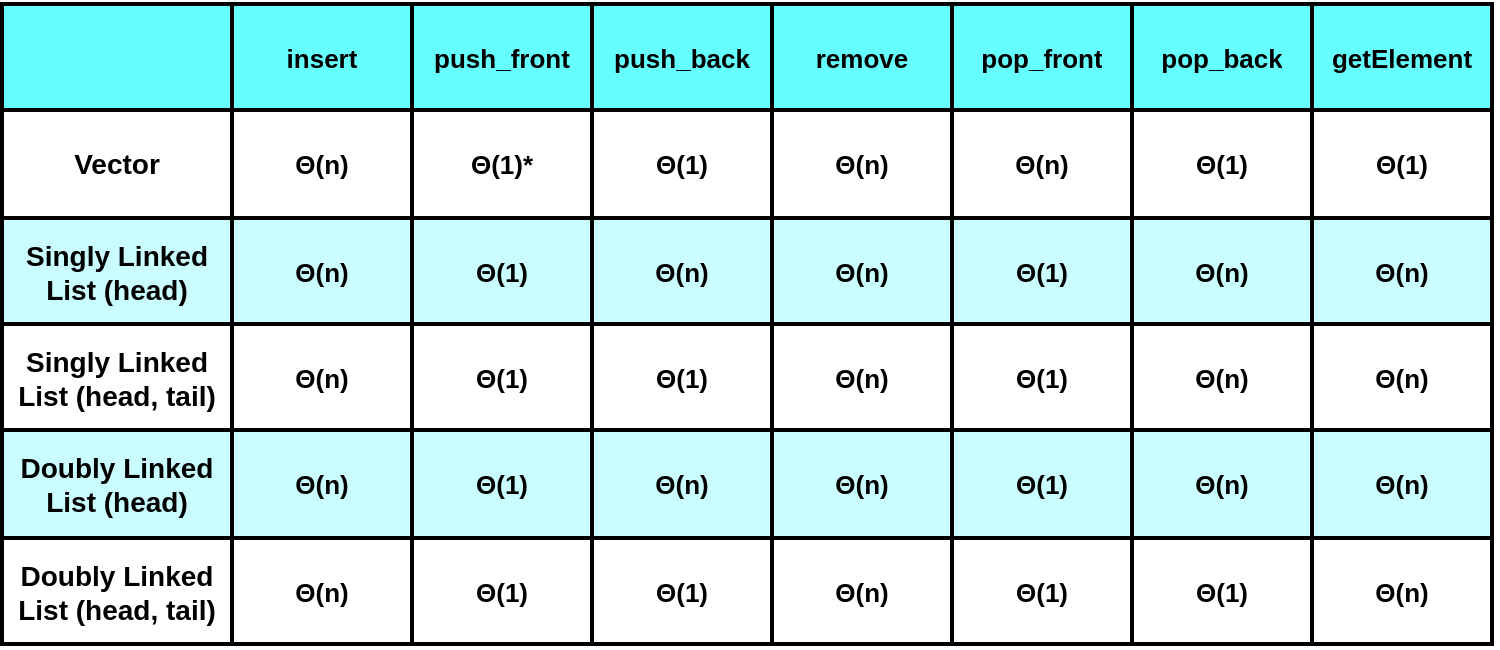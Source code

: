 <mxfile>
    <diagram id="EQwPjUYLHKWZq_4sfKHj" name="Page-1">
        <mxGraphModel dx="816" dy="499" grid="1" gridSize="10" guides="1" tooltips="1" connect="1" arrows="1" fold="1" page="1" pageScale="1" pageWidth="850" pageHeight="1100" background="#ffffff" math="0" shadow="0">
            <root>
                <mxCell id="0"/>
                <mxCell id="1" parent="0"/>
                <mxCell id="19" value="" style="shape=table;html=1;whiteSpace=wrap;startSize=0;container=1;collapsible=0;childLayout=tableLayout;strokeColor=#000000;strokeWidth=2;fillColor=#FFFFFF;fontColor=#000000;fontSize=13;fontStyle=1;verticalAlign=middle;" parent="1" vertex="1">
                    <mxGeometry x="405" y="40" width="270" height="160" as="geometry"/>
                </mxCell>
                <mxCell id="20" value="" style="shape=tableRow;horizontal=0;startSize=0;swimlaneHead=0;swimlaneBody=0;top=0;left=0;bottom=0;right=0;collapsible=0;dropTarget=0;fillColor=none;points=[[0,0.5],[1,0.5]];portConstraint=eastwest;strokeColor=#000000;strokeWidth=2;fontColor=#000000;fontSize=13;fontStyle=1;verticalAlign=middle;" parent="19" vertex="1">
                    <mxGeometry width="270" height="53" as="geometry"/>
                </mxCell>
                <mxCell id="21" value="remove" style="shape=partialRectangle;html=1;whiteSpace=wrap;connectable=0;fillColor=#66FFFF;top=0;left=0;bottom=0;right=0;overflow=hidden;strokeColor=#66FFFF;strokeWidth=2;fontColor=#000000;fontSize=13;fontStyle=1;verticalAlign=middle;" parent="20" vertex="1">
                    <mxGeometry width="90" height="53" as="geometry">
                        <mxRectangle width="90" height="53" as="alternateBounds"/>
                    </mxGeometry>
                </mxCell>
                <mxCell id="22" value="pop_front" style="shape=partialRectangle;html=1;whiteSpace=wrap;connectable=0;fillColor=#66FFFF;top=0;left=0;bottom=0;right=0;overflow=hidden;strokeColor=#000000;strokeWidth=2;fontColor=#000000;fontSize=13;fontStyle=1;verticalAlign=middle;" parent="20" vertex="1">
                    <mxGeometry x="90" width="90" height="53" as="geometry">
                        <mxRectangle width="90" height="53" as="alternateBounds"/>
                    </mxGeometry>
                </mxCell>
                <mxCell id="23" value="pop_back" style="shape=partialRectangle;html=1;whiteSpace=wrap;connectable=0;fillColor=#66FFFF;top=0;left=0;bottom=0;right=0;overflow=hidden;strokeColor=#000000;strokeWidth=3;fontColor=#000000;fontSize=13;fontStyle=1;verticalAlign=middle;fillStyle=auto;perimeterSpacing=1;labelBorderColor=none;" parent="20" vertex="1">
                    <mxGeometry x="180" width="90" height="53" as="geometry">
                        <mxRectangle width="90" height="53" as="alternateBounds"/>
                    </mxGeometry>
                </mxCell>
                <mxCell id="24" value="" style="shape=tableRow;horizontal=0;startSize=0;swimlaneHead=0;swimlaneBody=0;top=0;left=0;bottom=0;right=0;collapsible=0;dropTarget=0;fillColor=none;points=[[0,0.5],[1,0.5]];portConstraint=eastwest;strokeColor=#000000;strokeWidth=2;fontColor=#000000;fontSize=13;fontStyle=1;verticalAlign=middle;" parent="19" vertex="1">
                    <mxGeometry y="53" width="270" height="54" as="geometry"/>
                </mxCell>
                <mxCell id="25" value="Θ(n)" style="shape=partialRectangle;html=1;whiteSpace=wrap;connectable=0;fillColor=none;top=0;left=0;bottom=0;right=0;overflow=hidden;strokeColor=#000000;strokeWidth=2;fontColor=#000000;fontSize=13;fontStyle=1;verticalAlign=middle;" parent="24" vertex="1">
                    <mxGeometry width="90" height="54" as="geometry">
                        <mxRectangle width="90" height="54" as="alternateBounds"/>
                    </mxGeometry>
                </mxCell>
                <mxCell id="26" value="Θ(n)" style="shape=partialRectangle;html=1;whiteSpace=wrap;connectable=0;fillColor=none;top=0;left=0;bottom=0;right=0;overflow=hidden;strokeColor=#000000;strokeWidth=2;fontColor=#000000;fontSize=13;fontStyle=1;verticalAlign=middle;" parent="24" vertex="1">
                    <mxGeometry x="90" width="90" height="54" as="geometry">
                        <mxRectangle width="90" height="54" as="alternateBounds"/>
                    </mxGeometry>
                </mxCell>
                <mxCell id="27" value="Θ(1)" style="shape=partialRectangle;html=1;whiteSpace=wrap;connectable=0;fillColor=none;top=0;left=0;bottom=0;right=0;overflow=hidden;strokeColor=#000000;strokeWidth=2;fontColor=#000000;fontSize=13;fontStyle=1;verticalAlign=middle;" parent="24" vertex="1">
                    <mxGeometry x="180" width="90" height="54" as="geometry">
                        <mxRectangle width="90" height="54" as="alternateBounds"/>
                    </mxGeometry>
                </mxCell>
                <mxCell id="28" value="" style="shape=tableRow;horizontal=0;startSize=0;swimlaneHead=0;swimlaneBody=0;top=0;left=0;bottom=0;right=0;collapsible=0;dropTarget=0;fillColor=none;points=[[0,0.5],[1,0.5]];portConstraint=eastwest;strokeColor=#000000;strokeWidth=2;fontColor=#000000;fontSize=13;fontStyle=1;verticalAlign=middle;" parent="19" vertex="1">
                    <mxGeometry y="107" width="270" height="53" as="geometry"/>
                </mxCell>
                <mxCell id="29" value="Θ(n)" style="shape=partialRectangle;html=1;whiteSpace=wrap;connectable=0;fillColor=#C9FDFF;top=0;left=0;bottom=0;right=0;overflow=hidden;strokeColor=#000000;strokeWidth=2;fontColor=#000000;fontSize=13;fontStyle=1;verticalAlign=middle;" parent="28" vertex="1">
                    <mxGeometry width="90" height="53" as="geometry">
                        <mxRectangle width="90" height="53" as="alternateBounds"/>
                    </mxGeometry>
                </mxCell>
                <mxCell id="30" value="Θ(1)" style="shape=partialRectangle;html=1;whiteSpace=wrap;connectable=0;fillColor=#C9FDFF;top=0;left=0;bottom=0;right=0;overflow=hidden;strokeColor=#000000;strokeWidth=2;fontColor=#000000;fontSize=13;fontStyle=1;verticalAlign=middle;" parent="28" vertex="1">
                    <mxGeometry x="90" width="90" height="53" as="geometry">
                        <mxRectangle width="90" height="53" as="alternateBounds"/>
                    </mxGeometry>
                </mxCell>
                <mxCell id="31" value="Θ(n)" style="shape=partialRectangle;html=1;whiteSpace=wrap;connectable=0;fillColor=#C9FDFF;top=0;left=0;bottom=0;right=0;overflow=hidden;pointerEvents=1;strokeColor=#000000;strokeWidth=2;fontColor=#000000;fontSize=13;fontStyle=1;verticalAlign=middle;" parent="28" vertex="1">
                    <mxGeometry x="180" width="90" height="53" as="geometry">
                        <mxRectangle width="90" height="53" as="alternateBounds"/>
                    </mxGeometry>
                </mxCell>
                <mxCell id="35" value="getElement" style="rounded=0;whiteSpace=wrap;html=1;strokeColor=#000000;strokeWidth=2;fillColor=#66FFFF;fontColor=#000000;fontSize=13;fontStyle=1;verticalAlign=middle;" parent="1" vertex="1">
                    <mxGeometry x="675" y="40" width="90" height="53" as="geometry"/>
                </mxCell>
                <mxCell id="36" value="Θ(1)" style="rounded=0;whiteSpace=wrap;html=1;strokeColor=#000000;strokeWidth=2;fillColor=#FFFFFF;fontColor=#000000;fontSize=13;fontStyle=1;verticalAlign=middle;" parent="1" vertex="1">
                    <mxGeometry x="675" y="93" width="90" height="54" as="geometry"/>
                </mxCell>
                <mxCell id="37" value="Θ(n)" style="rounded=0;whiteSpace=wrap;html=1;strokeColor=#000000;strokeWidth=2;fillColor=#C9FDFF;fontColor=#000000;fontSize=13;fontStyle=1;verticalAlign=middle;" parent="1" vertex="1">
                    <mxGeometry x="675" y="147" width="90" height="53" as="geometry"/>
                </mxCell>
                <mxCell id="39" value="" style="shape=table;html=1;whiteSpace=wrap;startSize=0;container=1;collapsible=0;childLayout=tableLayout;strokeColor=#000000;strokeWidth=2;fillColor=#FFFFFF;fontColor=#000000;fontSize=13;fontStyle=1;verticalAlign=middle;" parent="1" vertex="1">
                    <mxGeometry x="135" y="40" width="270" height="160" as="geometry"/>
                </mxCell>
                <mxCell id="40" value="" style="shape=tableRow;horizontal=0;startSize=0;swimlaneHead=0;swimlaneBody=0;top=0;left=0;bottom=0;right=0;collapsible=0;dropTarget=0;fillColor=none;points=[[0,0.5],[1,0.5]];portConstraint=eastwest;strokeColor=#000000;strokeWidth=2;fontColor=#000000;fontSize=13;fontStyle=1;verticalAlign=middle;" parent="39" vertex="1">
                    <mxGeometry width="270" height="53" as="geometry"/>
                </mxCell>
                <mxCell id="41" value="insert" style="shape=partialRectangle;html=1;whiteSpace=wrap;connectable=0;fillColor=#66FFFF;top=0;left=0;bottom=0;right=0;overflow=hidden;strokeColor=#000000;strokeWidth=2;fontColor=#000000;fontSize=13;fontStyle=1;verticalAlign=middle;" parent="40" vertex="1">
                    <mxGeometry width="90" height="53" as="geometry">
                        <mxRectangle width="90" height="53" as="alternateBounds"/>
                    </mxGeometry>
                </mxCell>
                <mxCell id="42" value="push_front" style="shape=partialRectangle;html=1;whiteSpace=wrap;connectable=0;fillColor=#66FFFF;top=0;left=0;bottom=0;right=0;overflow=hidden;strokeColor=#000000;strokeWidth=2;fontColor=#000000;fontSize=13;fontStyle=1;verticalAlign=middle;" parent="40" vertex="1">
                    <mxGeometry x="90" width="90" height="53" as="geometry">
                        <mxRectangle width="90" height="53" as="alternateBounds"/>
                    </mxGeometry>
                </mxCell>
                <mxCell id="43" value="push_back" style="shape=partialRectangle;html=1;whiteSpace=wrap;connectable=0;fillColor=#66FFFF;top=0;left=0;bottom=0;right=0;overflow=hidden;strokeColor=#000000;strokeWidth=2;fontColor=#000000;fontSize=13;fontStyle=1;verticalAlign=middle;" parent="40" vertex="1">
                    <mxGeometry x="180" width="90" height="53" as="geometry">
                        <mxRectangle width="90" height="53" as="alternateBounds"/>
                    </mxGeometry>
                </mxCell>
                <mxCell id="44" value="" style="shape=tableRow;horizontal=0;startSize=0;swimlaneHead=0;swimlaneBody=0;top=0;left=0;bottom=0;right=0;collapsible=0;dropTarget=0;fillColor=none;points=[[0,0.5],[1,0.5]];portConstraint=eastwest;strokeColor=#000000;strokeWidth=2;fontColor=#000000;fontSize=13;fontStyle=1;verticalAlign=middle;" parent="39" vertex="1">
                    <mxGeometry y="53" width="270" height="54" as="geometry"/>
                </mxCell>
                <mxCell id="45" value="Θ(n)" style="shape=partialRectangle;html=1;whiteSpace=wrap;connectable=0;fillColor=none;top=0;left=0;bottom=0;right=0;overflow=hidden;strokeColor=#000000;strokeWidth=2;fontColor=#000000;fontSize=13;fontStyle=1;verticalAlign=middle;" parent="44" vertex="1">
                    <mxGeometry width="90" height="54" as="geometry">
                        <mxRectangle width="90" height="54" as="alternateBounds"/>
                    </mxGeometry>
                </mxCell>
                <mxCell id="46" value="Θ(1)*" style="shape=partialRectangle;html=1;whiteSpace=wrap;connectable=0;fillColor=none;top=0;left=0;bottom=0;right=0;overflow=hidden;strokeColor=#000000;strokeWidth=2;fontColor=#000000;fontSize=13;fontStyle=1;verticalAlign=middle;" parent="44" vertex="1">
                    <mxGeometry x="90" width="90" height="54" as="geometry">
                        <mxRectangle width="90" height="54" as="alternateBounds"/>
                    </mxGeometry>
                </mxCell>
                <mxCell id="47" value="Θ(1)" style="shape=partialRectangle;html=1;whiteSpace=wrap;connectable=0;fillColor=none;top=0;left=0;bottom=0;right=0;overflow=hidden;strokeColor=#000000;strokeWidth=2;fontColor=#000000;fontSize=13;fontStyle=1;verticalAlign=middle;" parent="44" vertex="1">
                    <mxGeometry x="180" width="90" height="54" as="geometry">
                        <mxRectangle width="90" height="54" as="alternateBounds"/>
                    </mxGeometry>
                </mxCell>
                <mxCell id="48" value="" style="shape=tableRow;horizontal=0;startSize=0;swimlaneHead=0;swimlaneBody=0;top=0;left=0;bottom=0;right=0;collapsible=0;dropTarget=0;fillColor=#C9FDFF;points=[[0,0.5],[1,0.5]];portConstraint=eastwest;strokeColor=#000000;strokeWidth=2;fontColor=#000000;fontSize=13;fontStyle=1;verticalAlign=middle;" parent="39" vertex="1">
                    <mxGeometry y="107" width="270" height="53" as="geometry"/>
                </mxCell>
                <mxCell id="49" value="Θ(n)" style="shape=partialRectangle;html=1;whiteSpace=wrap;connectable=0;fillColor=#C9FDFF;top=0;left=0;bottom=0;right=0;overflow=hidden;strokeColor=#000000;strokeWidth=2;fontColor=#000000;fontSize=13;fontStyle=1;verticalAlign=middle;" parent="48" vertex="1">
                    <mxGeometry width="90" height="53" as="geometry">
                        <mxRectangle width="90" height="53" as="alternateBounds"/>
                    </mxGeometry>
                </mxCell>
                <mxCell id="50" value="Θ(1)" style="shape=partialRectangle;html=1;whiteSpace=wrap;connectable=0;fillColor=#C9FDFF;top=0;left=0;bottom=0;right=0;overflow=hidden;strokeColor=#000000;strokeWidth=2;fontColor=#000000;fontSize=13;fontStyle=1;verticalAlign=middle;" parent="48" vertex="1">
                    <mxGeometry x="90" width="90" height="53" as="geometry">
                        <mxRectangle width="90" height="53" as="alternateBounds"/>
                    </mxGeometry>
                </mxCell>
                <mxCell id="51" value="Θ(n)" style="shape=partialRectangle;html=1;whiteSpace=wrap;connectable=0;fillColor=none;top=0;left=0;bottom=0;right=0;overflow=hidden;pointerEvents=1;strokeColor=#000000;strokeWidth=2;fontColor=#000000;fontSize=13;fontStyle=1;verticalAlign=middle;" parent="48" vertex="1">
                    <mxGeometry x="180" width="90" height="53" as="geometry">
                        <mxRectangle width="90" height="53" as="alternateBounds"/>
                    </mxGeometry>
                </mxCell>
                <mxCell id="68" value="Vector" style="rounded=0;whiteSpace=wrap;html=1;strokeColor=#000000;strokeWidth=2;fillColor=#FFFFFF;fontColor=#000000;fontSize=14;fontStyle=1" parent="1" vertex="1">
                    <mxGeometry x="20" y="93" width="115" height="54" as="geometry"/>
                </mxCell>
                <mxCell id="69" value="Singly Linked List (head)" style="rounded=0;whiteSpace=wrap;html=1;strokeColor=#000000;strokeWidth=2;fillColor=#C9FDFF;fontColor=#000000;fontSize=14;fontStyle=1" parent="1" vertex="1">
                    <mxGeometry x="20" y="147" width="115" height="53" as="geometry"/>
                </mxCell>
                <mxCell id="71" value="" style="rounded=0;whiteSpace=wrap;html=1;strokeColor=#000000;strokeWidth=2;fillColor=#66FFFF;fontColor=#000000;fontSize=14;fontStyle=1" parent="1" vertex="1">
                    <mxGeometry x="20" y="40" width="115" height="53" as="geometry"/>
                </mxCell>
                <mxCell id="72" value="" style="shape=table;html=1;whiteSpace=wrap;startSize=0;container=1;collapsible=0;childLayout=tableLayout;strokeColor=#000000;strokeWidth=2;fillColor=#FFFFFF;fontColor=#000000;fontSize=13;fontStyle=1;verticalAlign=middle;" parent="1" vertex="1">
                    <mxGeometry x="135" y="200" width="270" height="160" as="geometry"/>
                </mxCell>
                <mxCell id="73" value="" style="shape=tableRow;horizontal=0;startSize=0;swimlaneHead=0;swimlaneBody=0;top=0;left=0;bottom=0;right=0;collapsible=0;dropTarget=0;fillColor=none;points=[[0,0.5],[1,0.5]];portConstraint=eastwest;strokeColor=#000000;strokeWidth=2;fontColor=#000000;fontSize=13;fontStyle=1;verticalAlign=middle;" parent="72" vertex="1">
                    <mxGeometry width="270" height="53" as="geometry"/>
                </mxCell>
                <mxCell id="74" value="Θ(n)" style="shape=partialRectangle;html=1;whiteSpace=wrap;connectable=0;fillColor=none;top=0;left=0;bottom=0;right=0;overflow=hidden;strokeColor=#000000;strokeWidth=2;fontColor=#000000;fontSize=13;fontStyle=1;verticalAlign=middle;" parent="73" vertex="1">
                    <mxGeometry width="90" height="53" as="geometry">
                        <mxRectangle width="90" height="53" as="alternateBounds"/>
                    </mxGeometry>
                </mxCell>
                <mxCell id="75" value="Θ(1)" style="shape=partialRectangle;html=1;whiteSpace=wrap;connectable=0;fillColor=none;top=0;left=0;bottom=0;right=0;overflow=hidden;strokeColor=#000000;strokeWidth=2;fontColor=#000000;fontSize=13;fontStyle=1;verticalAlign=middle;" parent="73" vertex="1">
                    <mxGeometry x="90" width="90" height="53" as="geometry">
                        <mxRectangle width="90" height="53" as="alternateBounds"/>
                    </mxGeometry>
                </mxCell>
                <mxCell id="76" value="Θ(1)" style="shape=partialRectangle;html=1;whiteSpace=wrap;connectable=0;fillColor=none;top=0;left=0;bottom=0;right=0;overflow=hidden;strokeColor=#000000;strokeWidth=2;fontColor=#000000;fontSize=13;fontStyle=1;verticalAlign=middle;" parent="73" vertex="1">
                    <mxGeometry x="180" width="90" height="53" as="geometry">
                        <mxRectangle width="90" height="53" as="alternateBounds"/>
                    </mxGeometry>
                </mxCell>
                <mxCell id="77" value="" style="shape=tableRow;horizontal=0;startSize=0;swimlaneHead=0;swimlaneBody=0;top=0;left=0;bottom=0;right=0;collapsible=0;dropTarget=0;fillColor=none;points=[[0,0.5],[1,0.5]];portConstraint=eastwest;strokeColor=#000000;strokeWidth=2;fontColor=#000000;fontSize=13;fontStyle=1;verticalAlign=middle;" parent="72" vertex="1">
                    <mxGeometry y="53" width="270" height="54" as="geometry"/>
                </mxCell>
                <mxCell id="78" value="Θ(n)" style="shape=partialRectangle;html=1;whiteSpace=wrap;connectable=0;fillColor=#C9FDFF;top=0;left=0;bottom=0;right=0;overflow=hidden;strokeColor=#000000;strokeWidth=2;fontColor=#000000;fontSize=13;fontStyle=1;verticalAlign=middle;" parent="77" vertex="1">
                    <mxGeometry width="90" height="54" as="geometry">
                        <mxRectangle width="90" height="54" as="alternateBounds"/>
                    </mxGeometry>
                </mxCell>
                <mxCell id="79" value="Θ(1)" style="shape=partialRectangle;html=1;whiteSpace=wrap;connectable=0;fillColor=#C9FDFF;top=0;left=0;bottom=0;right=0;overflow=hidden;strokeColor=#000000;strokeWidth=2;fontColor=#000000;fontSize=13;fontStyle=1;verticalAlign=middle;" parent="77" vertex="1">
                    <mxGeometry x="90" width="90" height="54" as="geometry">
                        <mxRectangle width="90" height="54" as="alternateBounds"/>
                    </mxGeometry>
                </mxCell>
                <mxCell id="80" value="Θ(n)" style="shape=partialRectangle;html=1;whiteSpace=wrap;connectable=0;fillColor=#C9FDFF;top=0;left=0;bottom=0;right=0;overflow=hidden;strokeColor=#000000;strokeWidth=2;fontColor=#000000;fontSize=13;fontStyle=1;verticalAlign=middle;" parent="77" vertex="1">
                    <mxGeometry x="180" width="90" height="54" as="geometry">
                        <mxRectangle width="90" height="54" as="alternateBounds"/>
                    </mxGeometry>
                </mxCell>
                <mxCell id="81" value="" style="shape=tableRow;horizontal=0;startSize=0;swimlaneHead=0;swimlaneBody=0;top=0;left=0;bottom=0;right=0;collapsible=0;dropTarget=0;fillColor=none;points=[[0,0.5],[1,0.5]];portConstraint=eastwest;strokeColor=#000000;strokeWidth=2;fontColor=#000000;fontSize=13;fontStyle=1;verticalAlign=middle;" parent="72" vertex="1">
                    <mxGeometry y="107" width="270" height="53" as="geometry"/>
                </mxCell>
                <mxCell id="82" value="Θ(n)" style="shape=partialRectangle;html=1;whiteSpace=wrap;connectable=0;fillColor=none;top=0;left=0;bottom=0;right=0;overflow=hidden;strokeColor=#000000;strokeWidth=2;fontColor=#000000;fontSize=13;fontStyle=1;verticalAlign=middle;" parent="81" vertex="1">
                    <mxGeometry width="90" height="53" as="geometry">
                        <mxRectangle width="90" height="53" as="alternateBounds"/>
                    </mxGeometry>
                </mxCell>
                <mxCell id="83" value="Θ(1)" style="shape=partialRectangle;html=1;whiteSpace=wrap;connectable=0;fillColor=none;top=0;left=0;bottom=0;right=0;overflow=hidden;strokeColor=#000000;strokeWidth=2;fontColor=#000000;fontSize=13;fontStyle=1;verticalAlign=middle;" parent="81" vertex="1">
                    <mxGeometry x="90" width="90" height="53" as="geometry">
                        <mxRectangle width="90" height="53" as="alternateBounds"/>
                    </mxGeometry>
                </mxCell>
                <mxCell id="84" value="Θ(1)" style="shape=partialRectangle;html=1;whiteSpace=wrap;connectable=0;fillColor=none;top=0;left=0;bottom=0;right=0;overflow=hidden;pointerEvents=1;strokeColor=#000000;strokeWidth=2;fontColor=#000000;fontSize=13;fontStyle=1;verticalAlign=middle;" parent="81" vertex="1">
                    <mxGeometry x="180" width="90" height="53" as="geometry">
                        <mxRectangle width="90" height="53" as="alternateBounds"/>
                    </mxGeometry>
                </mxCell>
                <mxCell id="85" value="" style="shape=table;html=1;whiteSpace=wrap;startSize=0;container=1;collapsible=0;childLayout=tableLayout;strokeColor=#000000;strokeWidth=2;fillColor=#FFFFFF;fontColor=#000000;fontSize=13;fontStyle=1;verticalAlign=middle;" parent="1" vertex="1">
                    <mxGeometry x="405" y="200" width="270" height="160" as="geometry"/>
                </mxCell>
                <mxCell id="86" value="" style="shape=tableRow;horizontal=0;startSize=0;swimlaneHead=0;swimlaneBody=0;top=0;left=0;bottom=0;right=0;collapsible=0;dropTarget=0;fillColor=none;points=[[0,0.5],[1,0.5]];portConstraint=eastwest;strokeColor=#000000;strokeWidth=2;fontColor=#000000;fontSize=13;fontStyle=1;verticalAlign=middle;" parent="85" vertex="1">
                    <mxGeometry width="270" height="53" as="geometry"/>
                </mxCell>
                <mxCell id="87" value="Θ(n)" style="shape=partialRectangle;html=1;whiteSpace=wrap;connectable=0;fillColor=none;top=0;left=0;bottom=0;right=0;overflow=hidden;strokeColor=#000000;strokeWidth=2;fontColor=#000000;fontSize=13;fontStyle=1;verticalAlign=middle;" parent="86" vertex="1">
                    <mxGeometry width="90" height="53" as="geometry">
                        <mxRectangle width="90" height="53" as="alternateBounds"/>
                    </mxGeometry>
                </mxCell>
                <mxCell id="88" value="Θ(1)" style="shape=partialRectangle;html=1;whiteSpace=wrap;connectable=0;fillColor=none;top=0;left=0;bottom=0;right=0;overflow=hidden;strokeColor=#000000;strokeWidth=2;fontColor=#000000;fontSize=13;fontStyle=1;verticalAlign=middle;" parent="86" vertex="1">
                    <mxGeometry x="90" width="90" height="53" as="geometry">
                        <mxRectangle width="90" height="53" as="alternateBounds"/>
                    </mxGeometry>
                </mxCell>
                <mxCell id="89" value="Θ(n)" style="shape=partialRectangle;html=1;whiteSpace=wrap;connectable=0;fillColor=none;top=0;left=0;bottom=0;right=0;overflow=hidden;strokeColor=#000000;strokeWidth=2;fontColor=#000000;fontSize=13;fontStyle=1;verticalAlign=middle;" parent="86" vertex="1">
                    <mxGeometry x="180" width="90" height="53" as="geometry">
                        <mxRectangle width="90" height="53" as="alternateBounds"/>
                    </mxGeometry>
                </mxCell>
                <mxCell id="90" value="" style="shape=tableRow;horizontal=0;startSize=0;swimlaneHead=0;swimlaneBody=0;top=0;left=0;bottom=0;right=0;collapsible=0;dropTarget=0;fillColor=none;points=[[0,0.5],[1,0.5]];portConstraint=eastwest;strokeColor=#000000;strokeWidth=2;fontColor=#000000;fontSize=13;fontStyle=1;verticalAlign=middle;" parent="85" vertex="1">
                    <mxGeometry y="53" width="270" height="54" as="geometry"/>
                </mxCell>
                <mxCell id="91" value="Θ(n)" style="shape=partialRectangle;html=1;whiteSpace=wrap;connectable=0;fillColor=#C9FDFF;top=0;left=0;bottom=0;right=0;overflow=hidden;strokeColor=#000000;strokeWidth=2;fontColor=#000000;fontSize=13;fontStyle=1;verticalAlign=middle;" parent="90" vertex="1">
                    <mxGeometry width="90" height="54" as="geometry">
                        <mxRectangle width="90" height="54" as="alternateBounds"/>
                    </mxGeometry>
                </mxCell>
                <mxCell id="92" value="Θ(1)" style="shape=partialRectangle;html=1;whiteSpace=wrap;connectable=0;fillColor=#C9FDFF;top=0;left=0;bottom=0;right=0;overflow=hidden;strokeColor=#000000;strokeWidth=2;fontColor=#000000;fontSize=13;fontStyle=1;verticalAlign=middle;" parent="90" vertex="1">
                    <mxGeometry x="90" width="90" height="54" as="geometry">
                        <mxRectangle width="90" height="54" as="alternateBounds"/>
                    </mxGeometry>
                </mxCell>
                <mxCell id="93" value="Θ(n)" style="shape=partialRectangle;html=1;whiteSpace=wrap;connectable=0;fillColor=#C9FDFF;top=0;left=0;bottom=0;right=0;overflow=hidden;strokeColor=#000000;strokeWidth=2;fontColor=#000000;fontSize=13;fontStyle=1;verticalAlign=middle;gradientColor=none;" parent="90" vertex="1">
                    <mxGeometry x="180" width="90" height="54" as="geometry">
                        <mxRectangle width="90" height="54" as="alternateBounds"/>
                    </mxGeometry>
                </mxCell>
                <mxCell id="94" value="" style="shape=tableRow;horizontal=0;startSize=0;swimlaneHead=0;swimlaneBody=0;top=0;left=0;bottom=0;right=0;collapsible=0;dropTarget=0;fillColor=none;points=[[0,0.5],[1,0.5]];portConstraint=eastwest;strokeColor=#000000;strokeWidth=2;fontColor=#000000;fontSize=13;fontStyle=1;verticalAlign=middle;" parent="85" vertex="1">
                    <mxGeometry y="107" width="270" height="53" as="geometry"/>
                </mxCell>
                <mxCell id="95" value="Θ(n)" style="shape=partialRectangle;html=1;whiteSpace=wrap;connectable=0;fillColor=none;top=0;left=0;bottom=0;right=0;overflow=hidden;strokeColor=#000000;strokeWidth=2;fontColor=#000000;fontSize=13;fontStyle=1;verticalAlign=middle;" parent="94" vertex="1">
                    <mxGeometry width="90" height="53" as="geometry">
                        <mxRectangle width="90" height="53" as="alternateBounds"/>
                    </mxGeometry>
                </mxCell>
                <mxCell id="96" value="Θ(1)" style="shape=partialRectangle;html=1;whiteSpace=wrap;connectable=0;fillColor=none;top=0;left=0;bottom=0;right=0;overflow=hidden;strokeColor=#000000;strokeWidth=2;fontColor=#000000;fontSize=13;fontStyle=1;verticalAlign=middle;" parent="94" vertex="1">
                    <mxGeometry x="90" width="90" height="53" as="geometry">
                        <mxRectangle width="90" height="53" as="alternateBounds"/>
                    </mxGeometry>
                </mxCell>
                <mxCell id="97" value="Θ(1)" style="shape=partialRectangle;html=1;whiteSpace=wrap;connectable=0;fillColor=none;top=0;left=0;bottom=0;right=0;overflow=hidden;pointerEvents=1;strokeColor=#000000;strokeWidth=2;fontColor=#000000;fontSize=13;fontStyle=1;verticalAlign=middle;" parent="94" vertex="1">
                    <mxGeometry x="180" width="90" height="53" as="geometry">
                        <mxRectangle width="90" height="53" as="alternateBounds"/>
                    </mxGeometry>
                </mxCell>
                <mxCell id="98" value="Θ(n)" style="rounded=0;whiteSpace=wrap;html=1;strokeColor=#000000;strokeWidth=2;fillColor=#FFFFFF;fontColor=#000000;fontSize=13;fontStyle=1;verticalAlign=middle;" parent="1" vertex="1">
                    <mxGeometry x="675" y="200" width="90" height="53" as="geometry"/>
                </mxCell>
                <mxCell id="99" value="Θ(n)" style="rounded=0;whiteSpace=wrap;html=1;strokeColor=#000000;strokeWidth=2;fillColor=#C9FDFF;fontColor=#000000;fontSize=13;fontStyle=1;verticalAlign=middle;" parent="1" vertex="1">
                    <mxGeometry x="675" y="253" width="90" height="54" as="geometry"/>
                </mxCell>
                <mxCell id="100" value="Θ(n)" style="rounded=0;whiteSpace=wrap;html=1;strokeColor=#000000;strokeWidth=2;fillColor=#FFFFFF;fontColor=#000000;fontSize=13;fontStyle=1;verticalAlign=middle;" parent="1" vertex="1">
                    <mxGeometry x="675" y="307" width="90" height="53" as="geometry"/>
                </mxCell>
                <mxCell id="101" value="Singly Linked List (head, tail)" style="rounded=0;whiteSpace=wrap;html=1;strokeColor=#000000;strokeWidth=2;fillColor=#FFFFFF;fontColor=#000000;fontSize=14;fontStyle=1" parent="1" vertex="1">
                    <mxGeometry x="20" y="200" width="115" height="53" as="geometry"/>
                </mxCell>
                <mxCell id="102" value="Doubly Linked List (head)" style="rounded=0;whiteSpace=wrap;html=1;strokeColor=#000000;strokeWidth=2;fillColor=#C9FDFF;fontColor=#000000;fontSize=14;fontStyle=1" parent="1" vertex="1">
                    <mxGeometry x="20" y="253" width="115" height="54" as="geometry"/>
                </mxCell>
                <mxCell id="103" value="Doubly Linked List (head, tail)" style="rounded=0;whiteSpace=wrap;html=1;strokeColor=#000000;strokeWidth=2;fillColor=#FFFFFF;fontColor=#000000;fontSize=14;fontStyle=1" parent="1" vertex="1">
                    <mxGeometry x="20" y="307" width="115" height="53" as="geometry"/>
                </mxCell>
                <mxCell id="104" value="" style="endArrow=none;html=1;fontColor=#000000;strokeWidth=2;strokeColor=#000000;" parent="1" edge="1">
                    <mxGeometry width="50" height="50" relative="1" as="geometry">
                        <mxPoint x="225" y="360" as="sourcePoint"/>
                        <mxPoint x="225" y="40" as="targetPoint"/>
                    </mxGeometry>
                </mxCell>
                <mxCell id="105" value="" style="endArrow=none;html=1;fontColor=#000000;strokeWidth=2;strokeColor=#000000;" parent="1" edge="1">
                    <mxGeometry width="50" height="50" relative="1" as="geometry">
                        <mxPoint x="315" y="360" as="sourcePoint"/>
                        <mxPoint x="315" y="40" as="targetPoint"/>
                    </mxGeometry>
                </mxCell>
                <mxCell id="106" value="" style="endArrow=none;html=1;fontColor=#000000;strokeWidth=2;strokeColor=#000000;" parent="1" edge="1">
                    <mxGeometry width="50" height="50" relative="1" as="geometry">
                        <mxPoint x="405" y="360" as="sourcePoint"/>
                        <mxPoint x="405" y="40" as="targetPoint"/>
                    </mxGeometry>
                </mxCell>
                <mxCell id="107" value="" style="endArrow=none;html=1;fontColor=#000000;strokeWidth=2;strokeColor=#000000;" parent="1" edge="1">
                    <mxGeometry width="50" height="50" relative="1" as="geometry">
                        <mxPoint x="495" y="360" as="sourcePoint"/>
                        <mxPoint x="495" y="40" as="targetPoint"/>
                    </mxGeometry>
                </mxCell>
                <mxCell id="108" value="" style="endArrow=none;html=1;fontColor=#000000;strokeWidth=2;strokeColor=#000000;" parent="1" edge="1">
                    <mxGeometry width="50" height="50" relative="1" as="geometry">
                        <mxPoint x="585" y="360" as="sourcePoint"/>
                        <mxPoint x="585" y="40" as="targetPoint"/>
                    </mxGeometry>
                </mxCell>
                <mxCell id="109" value="" style="endArrow=none;html=1;fontColor=#000000;strokeWidth=2;strokeColor=#000000;" parent="1" edge="1">
                    <mxGeometry width="50" height="50" relative="1" as="geometry">
                        <mxPoint x="766" y="93" as="sourcePoint"/>
                        <mxPoint x="135" y="93" as="targetPoint"/>
                    </mxGeometry>
                </mxCell>
                <mxCell id="110" value="" style="endArrow=none;html=1;fontColor=#000000;strokeWidth=2;strokeColor=#000000;" parent="1" edge="1">
                    <mxGeometry width="50" height="50" relative="1" as="geometry">
                        <mxPoint x="765" y="40" as="sourcePoint"/>
                        <mxPoint x="134" y="40" as="targetPoint"/>
                    </mxGeometry>
                </mxCell>
                <mxCell id="111" value="" style="endArrow=none;html=1;fontColor=#000000;strokeWidth=2;strokeColor=#000000;" parent="1" edge="1">
                    <mxGeometry width="50" height="50" relative="1" as="geometry">
                        <mxPoint x="766" y="147" as="sourcePoint"/>
                        <mxPoint x="135" y="147" as="targetPoint"/>
                    </mxGeometry>
                </mxCell>
                <mxCell id="112" value="" style="endArrow=none;html=1;fontColor=#000000;strokeWidth=2;strokeColor=#000000;" parent="1" edge="1">
                    <mxGeometry width="50" height="50" relative="1" as="geometry">
                        <mxPoint x="766" y="253" as="sourcePoint"/>
                        <mxPoint x="135" y="253" as="targetPoint"/>
                    </mxGeometry>
                </mxCell>
                <mxCell id="113" value="" style="endArrow=none;html=1;fontColor=#000000;strokeWidth=2;strokeColor=#000000;" parent="1" edge="1">
                    <mxGeometry width="50" height="50" relative="1" as="geometry">
                        <mxPoint x="765" y="307" as="sourcePoint"/>
                        <mxPoint x="134" y="307" as="targetPoint"/>
                    </mxGeometry>
                </mxCell>
            </root>
        </mxGraphModel>
    </diagram>
</mxfile>